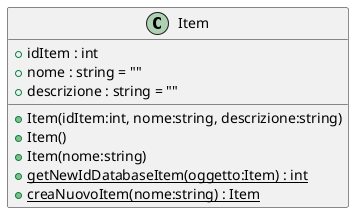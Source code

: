 @startuml
class Item {
    + idItem : int
    + nome : string = ""
    + descrizione : string = ""
    + Item(idItem:int, nome:string, descrizione:string)
    + Item()
    + Item(nome:string)
    + {static} getNewIdDatabaseItem(oggetto:Item) : int
    + {static} creaNuovoItem(nome:string) : Item
}
@enduml

